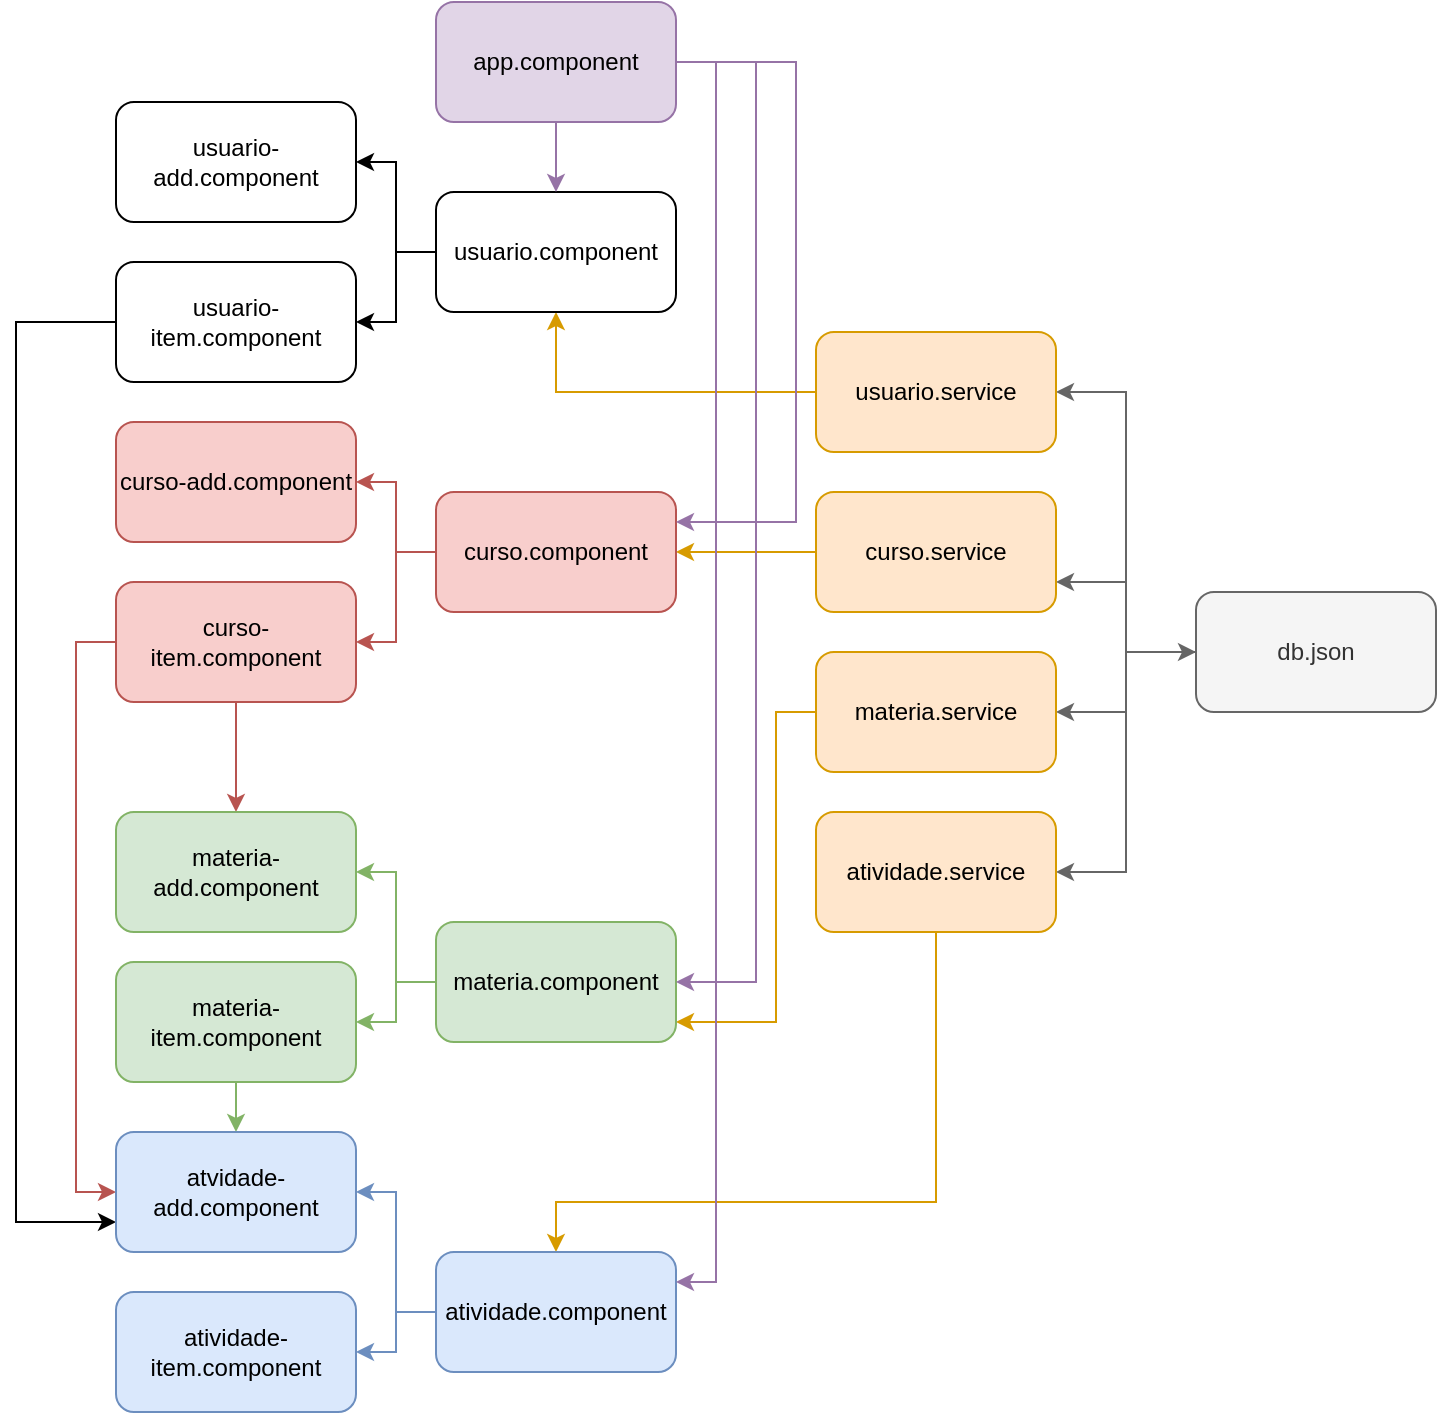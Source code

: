 <mxfile version="24.8.3">
  <diagram name="Página-1" id="IPSUv2lxcXJaug38CfZl">
    <mxGraphModel dx="1434" dy="746" grid="1" gridSize="10" guides="1" tooltips="1" connect="1" arrows="1" fold="1" page="1" pageScale="1" pageWidth="827" pageHeight="1169" math="0" shadow="0">
      <root>
        <mxCell id="0" />
        <mxCell id="1" parent="0" />
        <mxCell id="rnn-rZoZUoOj6XcOm6-Y-8" value="" style="edgeStyle=orthogonalEdgeStyle;rounded=0;orthogonalLoop=1;jettySize=auto;html=1;entryX=1;entryY=0.75;entryDx=0;entryDy=0;fillColor=#f5f5f5;strokeColor=#666666;" edge="1" parent="1" source="rnn-rZoZUoOj6XcOm6-Y-1" target="rnn-rZoZUoOj6XcOm6-Y-4">
          <mxGeometry relative="1" as="geometry">
            <Array as="points">
              <mxPoint x="635" y="355" />
              <mxPoint x="635" y="320" />
            </Array>
          </mxGeometry>
        </mxCell>
        <mxCell id="rnn-rZoZUoOj6XcOm6-Y-9" style="edgeStyle=orthogonalEdgeStyle;rounded=0;orthogonalLoop=1;jettySize=auto;html=1;fillColor=#f5f5f5;strokeColor=#666666;" edge="1" parent="1" source="rnn-rZoZUoOj6XcOm6-Y-1" target="rnn-rZoZUoOj6XcOm6-Y-6">
          <mxGeometry relative="1" as="geometry" />
        </mxCell>
        <mxCell id="rnn-rZoZUoOj6XcOm6-Y-10" style="edgeStyle=orthogonalEdgeStyle;rounded=0;orthogonalLoop=1;jettySize=auto;html=1;entryX=1;entryY=0.5;entryDx=0;entryDy=0;fillColor=#f5f5f5;strokeColor=#666666;" edge="1" parent="1" source="rnn-rZoZUoOj6XcOm6-Y-1" target="rnn-rZoZUoOj6XcOm6-Y-3">
          <mxGeometry relative="1" as="geometry" />
        </mxCell>
        <mxCell id="rnn-rZoZUoOj6XcOm6-Y-11" style="edgeStyle=orthogonalEdgeStyle;rounded=0;orthogonalLoop=1;jettySize=auto;html=1;entryX=1;entryY=0.5;entryDx=0;entryDy=0;startArrow=classic;startFill=1;fillColor=#f5f5f5;strokeColor=#666666;" edge="1" parent="1" source="rnn-rZoZUoOj6XcOm6-Y-1" target="rnn-rZoZUoOj6XcOm6-Y-5">
          <mxGeometry relative="1" as="geometry" />
        </mxCell>
        <mxCell id="rnn-rZoZUoOj6XcOm6-Y-1" value="db.json" style="rounded=1;whiteSpace=wrap;html=1;fillColor=#f5f5f5;fontColor=#333333;strokeColor=#666666;" vertex="1" parent="1">
          <mxGeometry x="670" y="325" width="120" height="60" as="geometry" />
        </mxCell>
        <mxCell id="rnn-rZoZUoOj6XcOm6-Y-16" value="" style="edgeStyle=orthogonalEdgeStyle;rounded=0;orthogonalLoop=1;jettySize=auto;html=1;fillColor=#ffe6cc;strokeColor=#d79b00;" edge="1" parent="1" source="rnn-rZoZUoOj6XcOm6-Y-3" target="rnn-rZoZUoOj6XcOm6-Y-14">
          <mxGeometry relative="1" as="geometry" />
        </mxCell>
        <mxCell id="rnn-rZoZUoOj6XcOm6-Y-3" value="usuario.service" style="rounded=1;whiteSpace=wrap;html=1;fillColor=#ffe6cc;strokeColor=#d79b00;" vertex="1" parent="1">
          <mxGeometry x="480" y="195" width="120" height="60" as="geometry" />
        </mxCell>
        <mxCell id="rnn-rZoZUoOj6XcOm6-Y-21" value="" style="edgeStyle=orthogonalEdgeStyle;rounded=0;orthogonalLoop=1;jettySize=auto;html=1;fillColor=#ffe6cc;strokeColor=#d79b00;" edge="1" parent="1" source="rnn-rZoZUoOj6XcOm6-Y-4" target="rnn-rZoZUoOj6XcOm6-Y-18">
          <mxGeometry relative="1" as="geometry" />
        </mxCell>
        <mxCell id="rnn-rZoZUoOj6XcOm6-Y-4" value="curso.service" style="rounded=1;whiteSpace=wrap;html=1;fillColor=#ffe6cc;strokeColor=#d79b00;" vertex="1" parent="1">
          <mxGeometry x="480" y="275" width="120" height="60" as="geometry" />
        </mxCell>
        <mxCell id="rnn-rZoZUoOj6XcOm6-Y-23" value="" style="edgeStyle=orthogonalEdgeStyle;rounded=0;orthogonalLoop=1;jettySize=auto;html=1;fillColor=#ffe6cc;strokeColor=#d79b00;" edge="1" parent="1" source="rnn-rZoZUoOj6XcOm6-Y-5" target="rnn-rZoZUoOj6XcOm6-Y-20">
          <mxGeometry relative="1" as="geometry">
            <Array as="points">
              <mxPoint x="540" y="630" />
            </Array>
          </mxGeometry>
        </mxCell>
        <mxCell id="rnn-rZoZUoOj6XcOm6-Y-5" value="atividade.service" style="rounded=1;whiteSpace=wrap;html=1;fillColor=#ffe6cc;strokeColor=#d79b00;" vertex="1" parent="1">
          <mxGeometry x="480" y="435" width="120" height="60" as="geometry" />
        </mxCell>
        <mxCell id="rnn-rZoZUoOj6XcOm6-Y-22" value="" style="edgeStyle=orthogonalEdgeStyle;rounded=0;orthogonalLoop=1;jettySize=auto;html=1;fillColor=#ffe6cc;strokeColor=#d79b00;" edge="1" parent="1" source="rnn-rZoZUoOj6XcOm6-Y-6" target="rnn-rZoZUoOj6XcOm6-Y-19">
          <mxGeometry relative="1" as="geometry">
            <Array as="points">
              <mxPoint x="460" y="385" />
              <mxPoint x="460" y="540" />
            </Array>
          </mxGeometry>
        </mxCell>
        <mxCell id="rnn-rZoZUoOj6XcOm6-Y-6" value="materia.service" style="rounded=1;whiteSpace=wrap;html=1;fillColor=#ffe6cc;strokeColor=#d79b00;" vertex="1" parent="1">
          <mxGeometry x="480" y="355" width="120" height="60" as="geometry" />
        </mxCell>
        <mxCell id="rnn-rZoZUoOj6XcOm6-Y-36" style="edgeStyle=orthogonalEdgeStyle;rounded=0;orthogonalLoop=1;jettySize=auto;html=1;entryX=1;entryY=0.5;entryDx=0;entryDy=0;" edge="1" parent="1" source="rnn-rZoZUoOj6XcOm6-Y-14" target="rnn-rZoZUoOj6XcOm6-Y-35">
          <mxGeometry relative="1" as="geometry" />
        </mxCell>
        <mxCell id="rnn-rZoZUoOj6XcOm6-Y-38" style="edgeStyle=orthogonalEdgeStyle;rounded=0;orthogonalLoop=1;jettySize=auto;html=1;entryX=1;entryY=0.5;entryDx=0;entryDy=0;" edge="1" parent="1" source="rnn-rZoZUoOj6XcOm6-Y-14" target="rnn-rZoZUoOj6XcOm6-Y-37">
          <mxGeometry relative="1" as="geometry" />
        </mxCell>
        <mxCell id="rnn-rZoZUoOj6XcOm6-Y-14" value="usuario.component" style="rounded=1;whiteSpace=wrap;html=1;" vertex="1" parent="1">
          <mxGeometry x="290" y="125" width="120" height="60" as="geometry" />
        </mxCell>
        <mxCell id="rnn-rZoZUoOj6XcOm6-Y-42" style="edgeStyle=orthogonalEdgeStyle;rounded=0;orthogonalLoop=1;jettySize=auto;html=1;entryX=1;entryY=0.5;entryDx=0;entryDy=0;fillColor=#f8cecc;strokeColor=#b85450;" edge="1" parent="1" source="rnn-rZoZUoOj6XcOm6-Y-18" target="rnn-rZoZUoOj6XcOm6-Y-40">
          <mxGeometry relative="1" as="geometry" />
        </mxCell>
        <mxCell id="rnn-rZoZUoOj6XcOm6-Y-43" style="edgeStyle=orthogonalEdgeStyle;rounded=0;orthogonalLoop=1;jettySize=auto;html=1;entryX=1;entryY=0.5;entryDx=0;entryDy=0;fillColor=#f8cecc;strokeColor=#b85450;" edge="1" parent="1" source="rnn-rZoZUoOj6XcOm6-Y-18" target="rnn-rZoZUoOj6XcOm6-Y-41">
          <mxGeometry relative="1" as="geometry" />
        </mxCell>
        <mxCell id="rnn-rZoZUoOj6XcOm6-Y-18" value="curso.component" style="rounded=1;whiteSpace=wrap;html=1;fillColor=#f8cecc;strokeColor=#b85450;" vertex="1" parent="1">
          <mxGeometry x="290" y="275" width="120" height="60" as="geometry" />
        </mxCell>
        <mxCell id="rnn-rZoZUoOj6XcOm6-Y-49" style="edgeStyle=orthogonalEdgeStyle;rounded=0;orthogonalLoop=1;jettySize=auto;html=1;entryX=1;entryY=0.5;entryDx=0;entryDy=0;fillColor=#d5e8d4;strokeColor=#82b366;" edge="1" parent="1" source="rnn-rZoZUoOj6XcOm6-Y-19" target="rnn-rZoZUoOj6XcOm6-Y-48">
          <mxGeometry relative="1" as="geometry" />
        </mxCell>
        <mxCell id="rnn-rZoZUoOj6XcOm6-Y-54" style="edgeStyle=orthogonalEdgeStyle;rounded=0;orthogonalLoop=1;jettySize=auto;html=1;entryX=1;entryY=0.5;entryDx=0;entryDy=0;fillColor=#d5e8d4;strokeColor=#82b366;" edge="1" parent="1" source="rnn-rZoZUoOj6XcOm6-Y-19" target="rnn-rZoZUoOj6XcOm6-Y-45">
          <mxGeometry relative="1" as="geometry" />
        </mxCell>
        <mxCell id="rnn-rZoZUoOj6XcOm6-Y-19" value="materia.component" style="rounded=1;whiteSpace=wrap;html=1;fillColor=#d5e8d4;strokeColor=#82b366;" vertex="1" parent="1">
          <mxGeometry x="290" y="490" width="120" height="60" as="geometry" />
        </mxCell>
        <mxCell id="rnn-rZoZUoOj6XcOm6-Y-52" style="edgeStyle=orthogonalEdgeStyle;rounded=0;orthogonalLoop=1;jettySize=auto;html=1;entryX=1;entryY=0.5;entryDx=0;entryDy=0;fillColor=#dae8fc;strokeColor=#6c8ebf;" edge="1" parent="1" source="rnn-rZoZUoOj6XcOm6-Y-20" target="rnn-rZoZUoOj6XcOm6-Y-50">
          <mxGeometry relative="1" as="geometry" />
        </mxCell>
        <mxCell id="rnn-rZoZUoOj6XcOm6-Y-53" style="edgeStyle=orthogonalEdgeStyle;rounded=0;orthogonalLoop=1;jettySize=auto;html=1;entryX=1;entryY=0.5;entryDx=0;entryDy=0;fillColor=#dae8fc;strokeColor=#6c8ebf;" edge="1" parent="1" source="rnn-rZoZUoOj6XcOm6-Y-20" target="rnn-rZoZUoOj6XcOm6-Y-51">
          <mxGeometry relative="1" as="geometry" />
        </mxCell>
        <mxCell id="rnn-rZoZUoOj6XcOm6-Y-20" value="atividade.component" style="rounded=1;whiteSpace=wrap;html=1;fillColor=#dae8fc;strokeColor=#6c8ebf;" vertex="1" parent="1">
          <mxGeometry x="290" y="655" width="120" height="60" as="geometry" />
        </mxCell>
        <mxCell id="rnn-rZoZUoOj6XcOm6-Y-26" style="edgeStyle=orthogonalEdgeStyle;rounded=0;orthogonalLoop=1;jettySize=auto;html=1;fillColor=#e1d5e7;strokeColor=#9673a6;" edge="1" parent="1" source="rnn-rZoZUoOj6XcOm6-Y-24" target="rnn-rZoZUoOj6XcOm6-Y-14">
          <mxGeometry relative="1" as="geometry" />
        </mxCell>
        <mxCell id="rnn-rZoZUoOj6XcOm6-Y-31" style="edgeStyle=orthogonalEdgeStyle;rounded=0;orthogonalLoop=1;jettySize=auto;html=1;entryX=1;entryY=0.25;entryDx=0;entryDy=0;fillColor=#e1d5e7;strokeColor=#9673a6;" edge="1" parent="1" source="rnn-rZoZUoOj6XcOm6-Y-24" target="rnn-rZoZUoOj6XcOm6-Y-18">
          <mxGeometry relative="1" as="geometry">
            <Array as="points">
              <mxPoint x="470" y="60" />
              <mxPoint x="470" y="290" />
            </Array>
          </mxGeometry>
        </mxCell>
        <mxCell id="rnn-rZoZUoOj6XcOm6-Y-32" style="edgeStyle=orthogonalEdgeStyle;rounded=0;orthogonalLoop=1;jettySize=auto;html=1;fillColor=#e1d5e7;strokeColor=#9673a6;" edge="1" parent="1" source="rnn-rZoZUoOj6XcOm6-Y-24">
          <mxGeometry relative="1" as="geometry">
            <mxPoint x="410" y="520" as="targetPoint" />
            <Array as="points">
              <mxPoint x="450" y="60" />
              <mxPoint x="450" y="520" />
              <mxPoint x="410" y="520" />
            </Array>
          </mxGeometry>
        </mxCell>
        <mxCell id="rnn-rZoZUoOj6XcOm6-Y-33" style="edgeStyle=orthogonalEdgeStyle;rounded=0;orthogonalLoop=1;jettySize=auto;html=1;entryX=1;entryY=0.25;entryDx=0;entryDy=0;fillColor=#e1d5e7;strokeColor=#9673a6;" edge="1" parent="1" source="rnn-rZoZUoOj6XcOm6-Y-24" target="rnn-rZoZUoOj6XcOm6-Y-20">
          <mxGeometry relative="1" as="geometry">
            <Array as="points">
              <mxPoint x="430" y="60" />
              <mxPoint x="430" y="670" />
            </Array>
          </mxGeometry>
        </mxCell>
        <mxCell id="rnn-rZoZUoOj6XcOm6-Y-24" value="app.component" style="rounded=1;whiteSpace=wrap;html=1;fillColor=#e1d5e7;strokeColor=#9673a6;" vertex="1" parent="1">
          <mxGeometry x="290" y="30" width="120" height="60" as="geometry" />
        </mxCell>
        <mxCell id="rnn-rZoZUoOj6XcOm6-Y-35" value="usuario-add.component" style="rounded=1;whiteSpace=wrap;html=1;" vertex="1" parent="1">
          <mxGeometry x="130" y="80" width="120" height="60" as="geometry" />
        </mxCell>
        <mxCell id="rnn-rZoZUoOj6XcOm6-Y-64" style="edgeStyle=orthogonalEdgeStyle;rounded=0;orthogonalLoop=1;jettySize=auto;html=1;entryX=0;entryY=0.75;entryDx=0;entryDy=0;" edge="1" parent="1" source="rnn-rZoZUoOj6XcOm6-Y-37" target="rnn-rZoZUoOj6XcOm6-Y-50">
          <mxGeometry relative="1" as="geometry">
            <Array as="points">
              <mxPoint x="80" y="190" />
              <mxPoint x="80" y="640" />
            </Array>
          </mxGeometry>
        </mxCell>
        <mxCell id="rnn-rZoZUoOj6XcOm6-Y-37" value="usuario-item.component" style="rounded=1;whiteSpace=wrap;html=1;" vertex="1" parent="1">
          <mxGeometry x="130" y="160" width="120" height="60" as="geometry" />
        </mxCell>
        <mxCell id="rnn-rZoZUoOj6XcOm6-Y-40" value="curso-add.component" style="rounded=1;whiteSpace=wrap;html=1;fillColor=#f8cecc;strokeColor=#b85450;" vertex="1" parent="1">
          <mxGeometry x="130" y="240" width="120" height="60" as="geometry" />
        </mxCell>
        <mxCell id="rnn-rZoZUoOj6XcOm6-Y-55" style="edgeStyle=orthogonalEdgeStyle;rounded=0;orthogonalLoop=1;jettySize=auto;html=1;entryX=0.5;entryY=0;entryDx=0;entryDy=0;fillColor=#f8cecc;strokeColor=#b85450;" edge="1" parent="1" source="rnn-rZoZUoOj6XcOm6-Y-41" target="rnn-rZoZUoOj6XcOm6-Y-45">
          <mxGeometry relative="1" as="geometry" />
        </mxCell>
        <mxCell id="rnn-rZoZUoOj6XcOm6-Y-62" style="edgeStyle=orthogonalEdgeStyle;rounded=0;orthogonalLoop=1;jettySize=auto;html=1;entryX=0;entryY=0.5;entryDx=0;entryDy=0;fillColor=#f8cecc;strokeColor=#b85450;" edge="1" parent="1" source="rnn-rZoZUoOj6XcOm6-Y-41" target="rnn-rZoZUoOj6XcOm6-Y-50">
          <mxGeometry relative="1" as="geometry">
            <Array as="points">
              <mxPoint x="110" y="350" />
              <mxPoint x="110" y="625" />
            </Array>
          </mxGeometry>
        </mxCell>
        <mxCell id="rnn-rZoZUoOj6XcOm6-Y-41" value="curso-item.component" style="rounded=1;whiteSpace=wrap;html=1;fillColor=#f8cecc;strokeColor=#b85450;" vertex="1" parent="1">
          <mxGeometry x="130" y="320" width="120" height="60" as="geometry" />
        </mxCell>
        <mxCell id="rnn-rZoZUoOj6XcOm6-Y-45" value="materia-add.component" style="rounded=1;whiteSpace=wrap;html=1;fillColor=#d5e8d4;strokeColor=#82b366;" vertex="1" parent="1">
          <mxGeometry x="130" y="435" width="120" height="60" as="geometry" />
        </mxCell>
        <mxCell id="rnn-rZoZUoOj6XcOm6-Y-61" style="edgeStyle=orthogonalEdgeStyle;rounded=0;orthogonalLoop=1;jettySize=auto;html=1;entryX=0.5;entryY=0;entryDx=0;entryDy=0;fillColor=#d5e8d4;strokeColor=#82b366;" edge="1" parent="1" source="rnn-rZoZUoOj6XcOm6-Y-48" target="rnn-rZoZUoOj6XcOm6-Y-50">
          <mxGeometry relative="1" as="geometry" />
        </mxCell>
        <mxCell id="rnn-rZoZUoOj6XcOm6-Y-48" value="materia-item.component" style="rounded=1;whiteSpace=wrap;html=1;fillColor=#d5e8d4;strokeColor=#82b366;" vertex="1" parent="1">
          <mxGeometry x="130" y="510" width="120" height="60" as="geometry" />
        </mxCell>
        <mxCell id="rnn-rZoZUoOj6XcOm6-Y-50" value="atvidade-add.component" style="rounded=1;whiteSpace=wrap;html=1;fillColor=#dae8fc;strokeColor=#6c8ebf;" vertex="1" parent="1">
          <mxGeometry x="130" y="595" width="120" height="60" as="geometry" />
        </mxCell>
        <mxCell id="rnn-rZoZUoOj6XcOm6-Y-51" value="atividade-item.component" style="rounded=1;whiteSpace=wrap;html=1;fillColor=#dae8fc;strokeColor=#6c8ebf;" vertex="1" parent="1">
          <mxGeometry x="130" y="675" width="120" height="60" as="geometry" />
        </mxCell>
      </root>
    </mxGraphModel>
  </diagram>
</mxfile>
